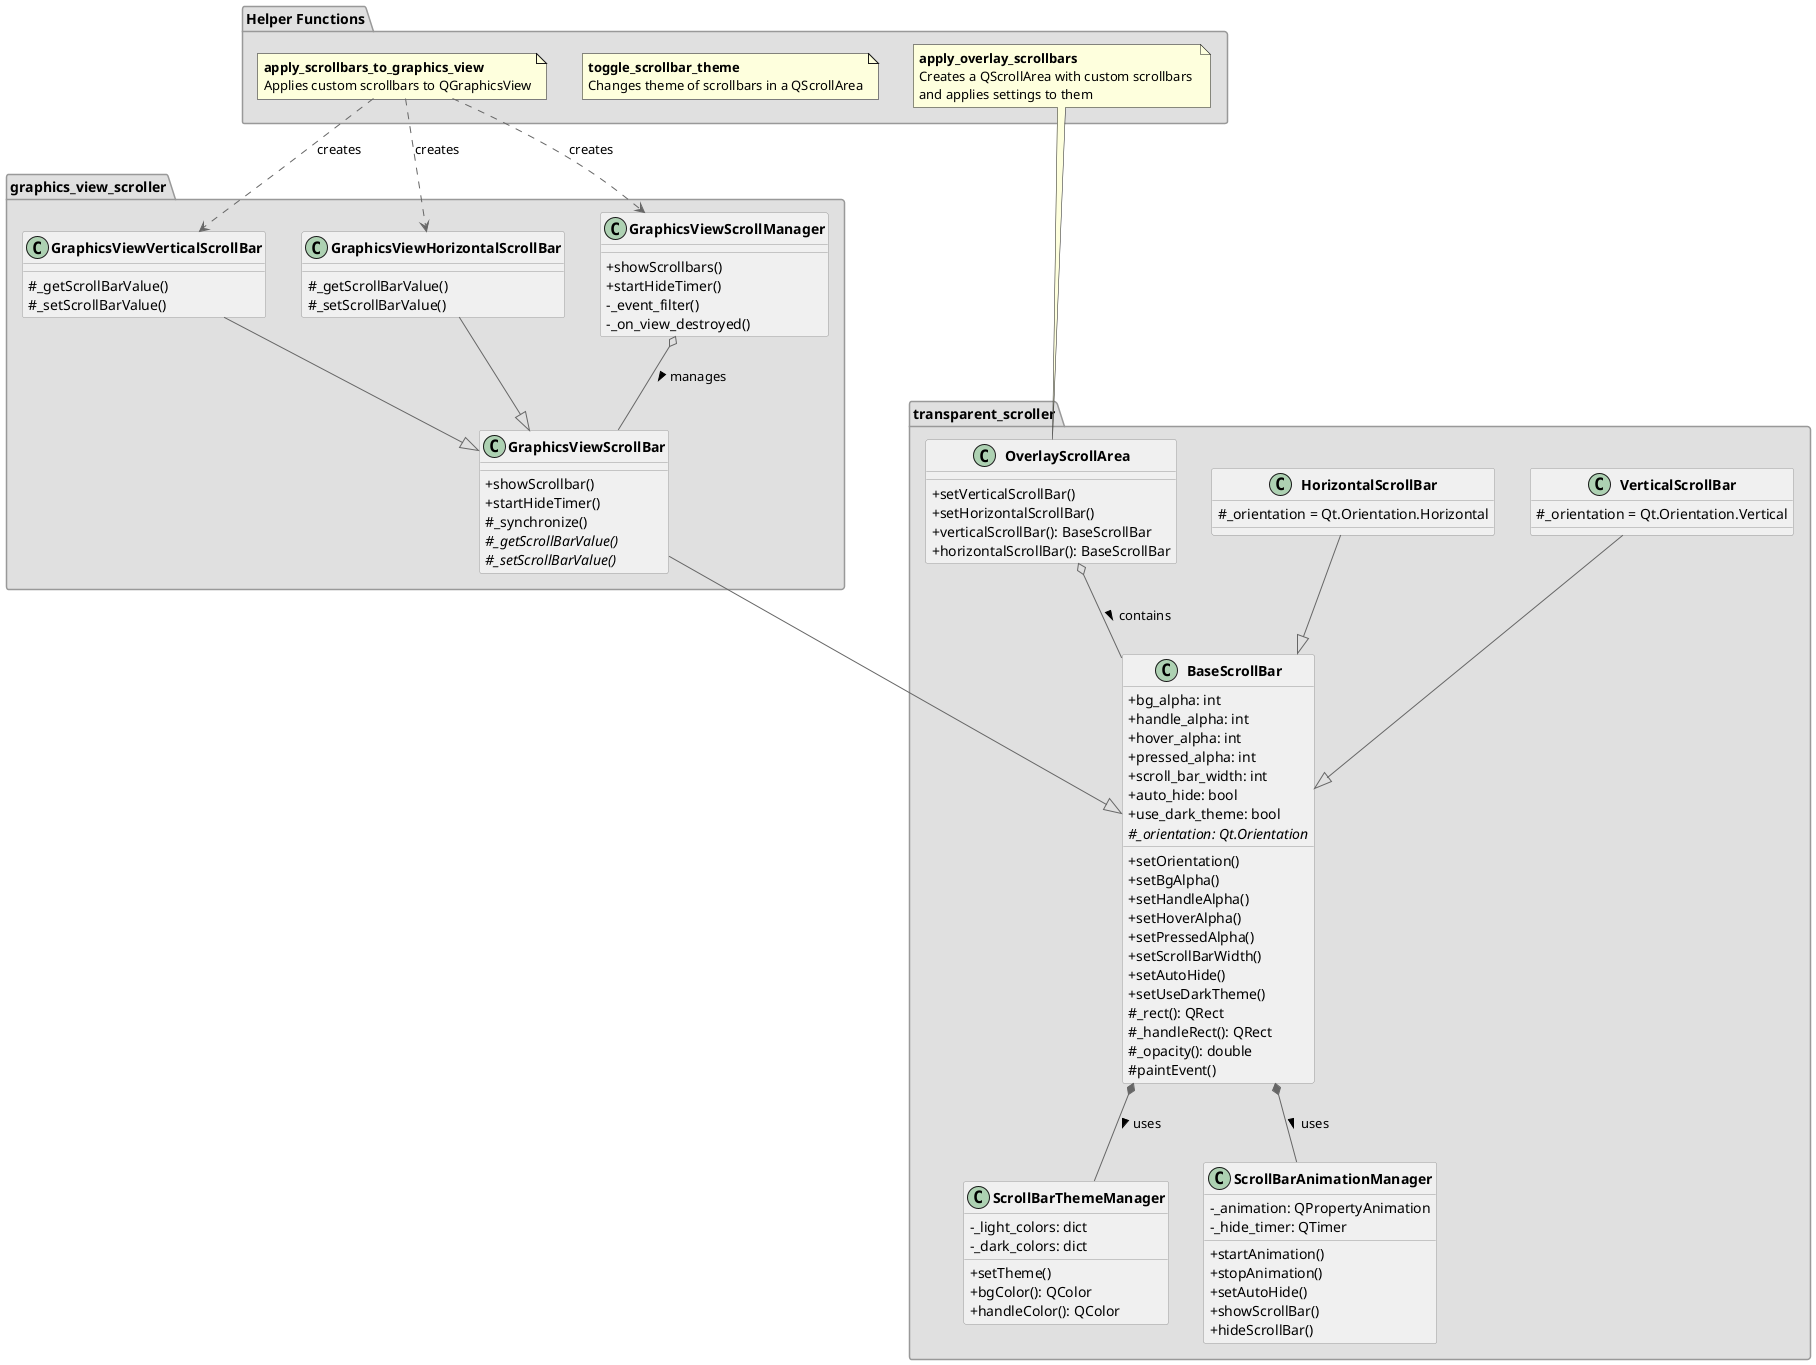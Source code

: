 @startuml TransparentScrollbar Library

skinparam classAttributeIconSize 0
skinparam classFontStyle bold
skinparam classFontSize 14
skinparam classBackgroundColor #f0f0f0
skinparam classBorderColor #999999
skinparam arrowColor #666666
skinparam packageBackgroundColor #e0e0e0
skinparam packageBorderColor #999999

package transparent_scroller {
    class BaseScrollBar {
        + bg_alpha: int
        + handle_alpha: int
        + hover_alpha: int
        + pressed_alpha: int
        + scroll_bar_width: int
        + auto_hide: bool
        + use_dark_theme: bool
        + setOrientation()
        + setBgAlpha()
        + setHandleAlpha()
        + setHoverAlpha()
        + setPressedAlpha()
        + setScrollBarWidth()
        + setAutoHide()
        + setUseDarkTheme()
        # _rect(): QRect
        # _handleRect(): QRect
        # _opacity(): double
        # paintEvent()
        # {abstract} _orientation: Qt.Orientation
    }
    
    class VerticalScrollBar {
        # _orientation = Qt.Orientation.Vertical
    }
    
    class HorizontalScrollBar {
        # _orientation = Qt.Orientation.Horizontal
    }
    
    class OverlayScrollArea {
        + setVerticalScrollBar()
        + setHorizontalScrollBar()
        + verticalScrollBar(): BaseScrollBar
        + horizontalScrollBar(): BaseScrollBar
    }
    
    class ScrollBarThemeManager {
        + setTheme()
        + bgColor(): QColor
        + handleColor(): QColor
        - _light_colors: dict
        - _dark_colors: dict
    }
    
    class ScrollBarAnimationManager {
        + startAnimation()
        + stopAnimation()
        + setAutoHide()
        + showScrollBar()
        + hideScrollBar()
        - _animation: QPropertyAnimation
        - _hide_timer: QTimer
    }
    
    BaseScrollBar *-- ScrollBarThemeManager : uses >
    BaseScrollBar *-- ScrollBarAnimationManager : uses >
    VerticalScrollBar --|> BaseScrollBar
    HorizontalScrollBar --|> BaseScrollBar
    OverlayScrollArea o-- BaseScrollBar : contains >
}

package graphics_view_scroller {
    class GraphicsViewScrollBar {
        + showScrollbar()
        + startHideTimer()
        # _synchronize()
        # {abstract} _getScrollBarValue()
        # {abstract} _setScrollBarValue()
    }
    
    class GraphicsViewVerticalScrollBar {
        # _getScrollBarValue()
        # _setScrollBarValue()
    }
    
    class GraphicsViewHorizontalScrollBar {
        # _getScrollBarValue()
        # _setScrollBarValue()
    }
    
    class GraphicsViewScrollManager {
        + showScrollbars()
        + startHideTimer()
        - _event_filter()
        - _on_view_destroyed()
    }
    
    GraphicsViewScrollBar --|> BaseScrollBar
    GraphicsViewVerticalScrollBar --|> GraphicsViewScrollBar
    GraphicsViewHorizontalScrollBar --|> GraphicsViewScrollBar
    GraphicsViewScrollManager o-- GraphicsViewScrollBar : manages >
}

' Functions
package "Helper Functions" {
    note as apply_overlay_note
    **apply_overlay_scrollbars**
    Creates a QScrollArea with custom scrollbars 
    and applies settings to them
    end note
    
    note as toggle_theme_note
    **toggle_scrollbar_theme**
    Changes theme of scrollbars in a QScrollArea
    end note
    
    note as apply_graphics_view_note
    **apply_scrollbars_to_graphics_view**
    Applies custom scrollbars to QGraphicsView
    end note
}

' External relationships
apply_overlay_note ..> OverlayScrollArea : creates
apply_graphics_view_note ..> GraphicsViewVerticalScrollBar : creates
apply_graphics_view_note ..> GraphicsViewHorizontalScrollBar : creates
apply_graphics_view_note ..> GraphicsViewScrollManager : creates

@enduml 